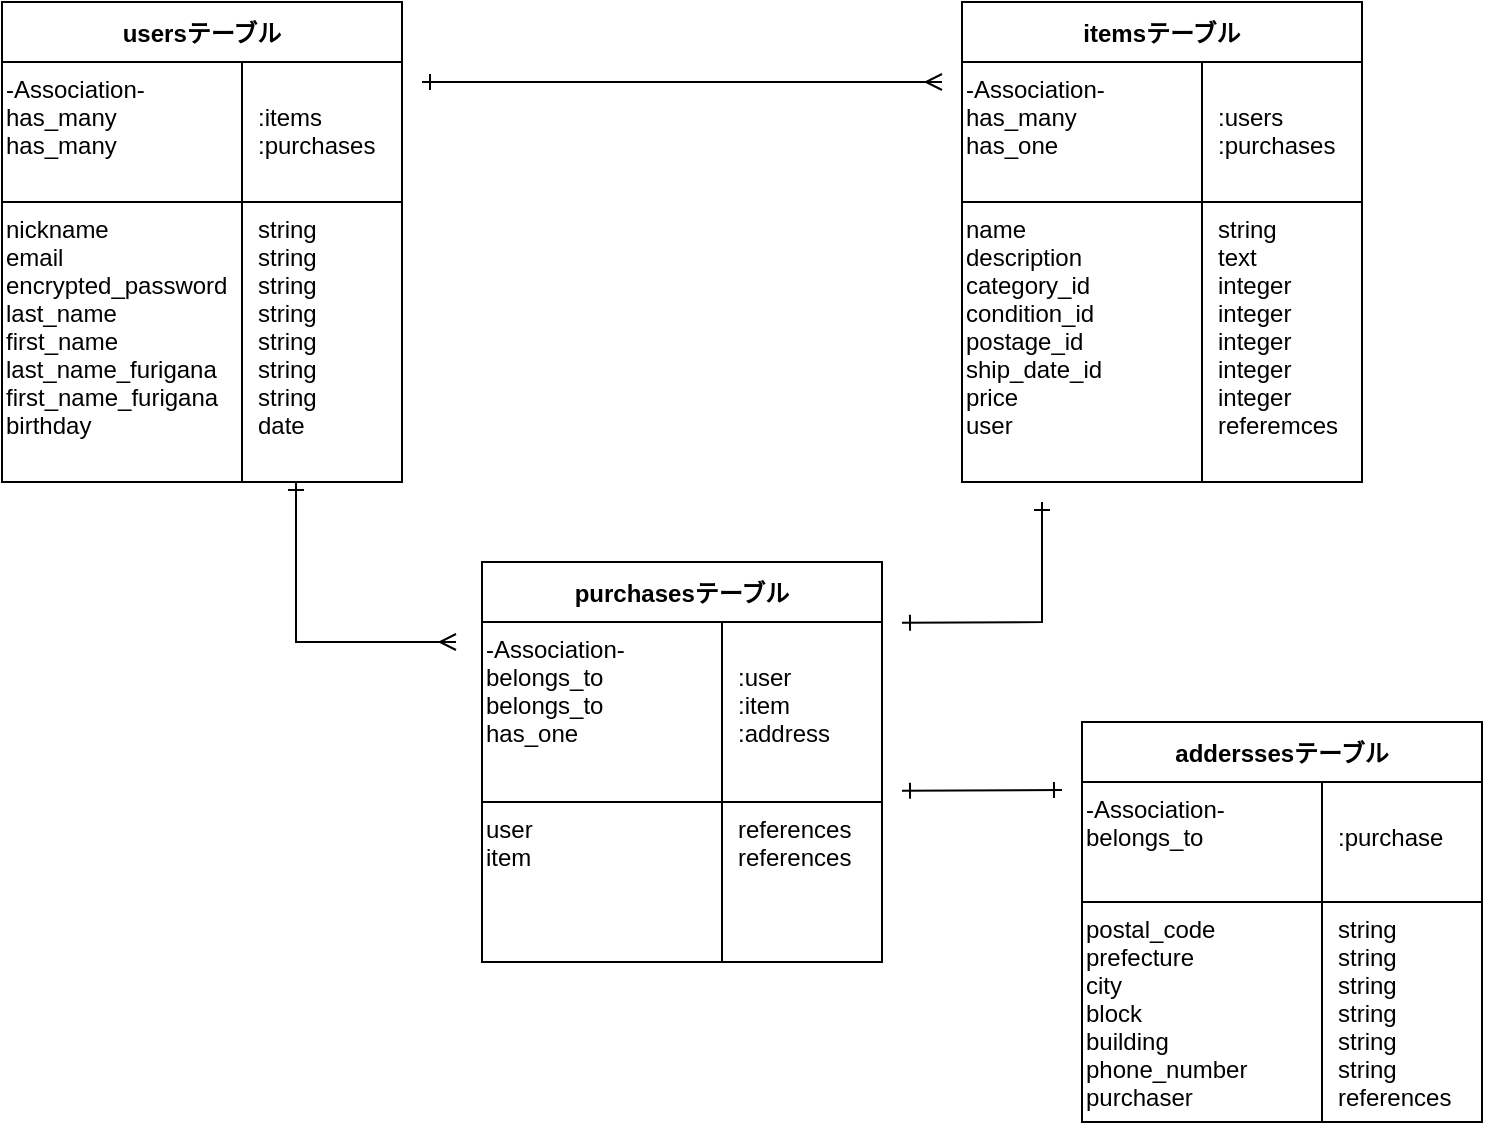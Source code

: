 <mxfile version="13.6.5">
    <diagram id="HcJd7VZhTh514uSZ8uKe" name="ページ1">
        <mxGraphModel dx="827" dy="635" grid="1" gridSize="10" guides="1" tooltips="1" connect="1" arrows="1" fold="1" page="1" pageScale="1" pageWidth="827" pageHeight="1169" math="0" shadow="0">
            <root>
                <mxCell id="0"/>
                <mxCell id="1" parent="0"/>
                <mxCell id="57" value="" style="endArrow=ERone;html=1;rounded=0;startArrow=ERone;startFill=0;endFill=0;" parent="1" edge="1">
                    <mxGeometry relative="1" as="geometry">
                        <mxPoint x="490" y="434.41" as="sourcePoint"/>
                        <mxPoint x="570" y="434" as="targetPoint"/>
                    </mxGeometry>
                </mxCell>
                <mxCell id="61" value="" style="endArrow=ERmany;html=1;rounded=0;startArrow=ERone;startFill=0;endFill=0;" parent="1" edge="1">
                    <mxGeometry relative="1" as="geometry">
                        <mxPoint x="187" y="280" as="sourcePoint"/>
                        <mxPoint x="267" y="360" as="targetPoint"/>
                        <Array as="points">
                            <mxPoint x="187" y="360"/>
                        </Array>
                    </mxGeometry>
                </mxCell>
                <mxCell id="2" value="usersテーブル" style="shape=table;startSize=30;container=1;collapsible=1;childLayout=tableLayout;fixedRows=1;rowLines=0;fontStyle=1;align=center;resizeLast=1;" parent="1" vertex="1">
                    <mxGeometry x="40" y="40" width="200" height="240" as="geometry"/>
                </mxCell>
                <mxCell id="3" value="" style="shape=partialRectangle;collapsible=0;dropTarget=0;pointerEvents=0;fillColor=none;top=0;left=0;bottom=1;right=0;points=[[0,0.5],[1,0.5]];portConstraint=eastwest;" parent="2" vertex="1">
                    <mxGeometry y="30" width="200" height="70" as="geometry"/>
                </mxCell>
                <mxCell id="4" value="-Association-&#10;has_many&#10;has_many" style="shape=partialRectangle;connectable=0;fillColor=none;top=0;left=0;bottom=0;right=0;fontStyle=0;overflow=hidden;verticalAlign=top;align=left;" parent="3" vertex="1">
                    <mxGeometry width="120" height="70" as="geometry"/>
                </mxCell>
                <mxCell id="5" value="&#10;:items&#10;:purchases" style="shape=partialRectangle;connectable=0;fillColor=none;top=0;left=0;bottom=0;right=0;align=left;spacingLeft=6;fontStyle=0;overflow=hidden;verticalAlign=top;" parent="3" vertex="1">
                    <mxGeometry x="120" width="80" height="70" as="geometry"/>
                </mxCell>
                <mxCell id="6" value="" style="shape=partialRectangle;collapsible=0;dropTarget=0;pointerEvents=0;fillColor=none;top=0;left=0;bottom=0;right=0;points=[[0,0.5],[1,0.5]];portConstraint=eastwest;" parent="2" vertex="1">
                    <mxGeometry y="100" width="200" height="140" as="geometry"/>
                </mxCell>
                <mxCell id="7" value="nickname&#10;email&#10;encrypted_password&#10;last_name&#10;first_name&#10;last_name_furigana&#10;first_name_furigana&#10;birthday" style="shape=partialRectangle;connectable=0;fillColor=none;top=0;left=0;bottom=0;right=0;editable=1;overflow=hidden;align=left;verticalAlign=top;" parent="6" vertex="1">
                    <mxGeometry width="120" height="140" as="geometry"/>
                </mxCell>
                <mxCell id="8" value="string&#10;string&#10;string&#10;string&#10;string&#10;string&#10;string&#10;date" style="shape=partialRectangle;connectable=0;fillColor=none;top=0;left=0;bottom=0;right=0;align=left;spacingLeft=6;overflow=hidden;verticalAlign=top;" parent="6" vertex="1">
                    <mxGeometry x="120" width="80" height="140" as="geometry"/>
                </mxCell>
                <mxCell id="35" value="itemsテーブル" style="shape=table;startSize=30;container=1;collapsible=1;childLayout=tableLayout;fixedRows=1;rowLines=0;fontStyle=1;align=center;resizeLast=1;" parent="1" vertex="1">
                    <mxGeometry x="520" y="40" width="200" height="240" as="geometry"/>
                </mxCell>
                <mxCell id="36" value="" style="shape=partialRectangle;collapsible=0;dropTarget=0;pointerEvents=0;fillColor=none;top=0;left=0;bottom=1;right=0;points=[[0,0.5],[1,0.5]];portConstraint=eastwest;" parent="35" vertex="1">
                    <mxGeometry y="30" width="200" height="70" as="geometry"/>
                </mxCell>
                <mxCell id="37" value="-Association-&#10;has_many&#10;has_one" style="shape=partialRectangle;connectable=0;fillColor=none;top=0;left=0;bottom=0;right=0;fontStyle=0;overflow=hidden;verticalAlign=top;align=left;" parent="36" vertex="1">
                    <mxGeometry width="120" height="70" as="geometry"/>
                </mxCell>
                <mxCell id="38" value="&#10;:users&#10;:purchases" style="shape=partialRectangle;connectable=0;fillColor=none;top=0;left=0;bottom=0;right=0;align=left;spacingLeft=6;fontStyle=0;overflow=hidden;verticalAlign=top;" parent="36" vertex="1">
                    <mxGeometry x="120" width="80" height="70" as="geometry"/>
                </mxCell>
                <mxCell id="39" value="" style="shape=partialRectangle;collapsible=0;dropTarget=0;pointerEvents=0;fillColor=none;top=0;left=0;bottom=0;right=0;points=[[0,0.5],[1,0.5]];portConstraint=eastwest;" parent="35" vertex="1">
                    <mxGeometry y="100" width="200" height="140" as="geometry"/>
                </mxCell>
                <mxCell id="40" value="name&#10;description&#10;category_id&#10;condition_id&#10;postage_id&#10;ship_date_id&#10;price&#10;user" style="shape=partialRectangle;connectable=0;fillColor=none;top=0;left=0;bottom=0;right=0;editable=1;overflow=hidden;align=left;verticalAlign=top;" parent="39" vertex="1">
                    <mxGeometry width="120" height="140" as="geometry"/>
                </mxCell>
                <mxCell id="41" value="string&#10;text&#10;integer&#10;integer&#10;integer&#10;integer&#10;integer&#10;referemces" style="shape=partialRectangle;connectable=0;fillColor=none;top=0;left=0;bottom=0;right=0;align=left;spacingLeft=6;overflow=hidden;verticalAlign=top;" parent="39" vertex="1">
                    <mxGeometry x="120" width="80" height="140" as="geometry"/>
                </mxCell>
                <mxCell id="49" value="purchasesテーブル" style="shape=table;startSize=30;container=1;collapsible=1;childLayout=tableLayout;fixedRows=1;rowLines=0;fontStyle=1;align=center;resizeLast=1;" parent="1" vertex="1">
                    <mxGeometry x="280" y="320" width="200" height="200" as="geometry"/>
                </mxCell>
                <mxCell id="50" value="" style="shape=partialRectangle;collapsible=0;dropTarget=0;pointerEvents=0;fillColor=none;top=0;left=0;bottom=1;right=0;points=[[0,0.5],[1,0.5]];portConstraint=eastwest;" parent="49" vertex="1">
                    <mxGeometry y="30" width="200" height="90" as="geometry"/>
                </mxCell>
                <mxCell id="51" value="-Association-&#10;belongs_to&#10;belongs_to&#10;has_one" style="shape=partialRectangle;connectable=0;fillColor=none;top=0;left=0;bottom=0;right=0;fontStyle=0;overflow=hidden;verticalAlign=top;align=left;" parent="50" vertex="1">
                    <mxGeometry width="120" height="90" as="geometry"/>
                </mxCell>
                <mxCell id="52" value="&#10;:user&#10;:item&#10;:address" style="shape=partialRectangle;connectable=0;fillColor=none;top=0;left=0;bottom=0;right=0;align=left;spacingLeft=6;fontStyle=0;overflow=hidden;verticalAlign=top;" parent="50" vertex="1">
                    <mxGeometry x="120" width="80" height="90" as="geometry"/>
                </mxCell>
                <mxCell id="53" value="" style="shape=partialRectangle;collapsible=0;dropTarget=0;pointerEvents=0;fillColor=none;top=0;left=0;bottom=0;right=0;points=[[0,0.5],[1,0.5]];portConstraint=eastwest;" parent="49" vertex="1">
                    <mxGeometry y="120" width="200" height="80" as="geometry"/>
                </mxCell>
                <mxCell id="54" value="user&#10;item" style="shape=partialRectangle;connectable=0;fillColor=none;top=0;left=0;bottom=0;right=0;editable=1;overflow=hidden;align=left;verticalAlign=top;" parent="53" vertex="1">
                    <mxGeometry width="120" height="80" as="geometry"/>
                </mxCell>
                <mxCell id="55" value="references&#10;references" style="shape=partialRectangle;connectable=0;fillColor=none;top=0;left=0;bottom=0;right=0;align=left;spacingLeft=6;overflow=hidden;verticalAlign=top;" parent="53" vertex="1">
                    <mxGeometry x="120" width="80" height="80" as="geometry"/>
                </mxCell>
                <mxCell id="42" value="adderssesテーブル" style="shape=table;startSize=30;container=1;collapsible=1;childLayout=tableLayout;fixedRows=1;rowLines=0;fontStyle=1;align=center;resizeLast=1;" parent="1" vertex="1">
                    <mxGeometry x="580" y="400" width="200" height="200" as="geometry"/>
                </mxCell>
                <mxCell id="43" value="" style="shape=partialRectangle;collapsible=0;dropTarget=0;pointerEvents=0;fillColor=none;top=0;left=0;bottom=1;right=0;points=[[0,0.5],[1,0.5]];portConstraint=eastwest;" parent="42" vertex="1">
                    <mxGeometry y="30" width="200" height="60" as="geometry"/>
                </mxCell>
                <mxCell id="44" value="-Association-&#10;belongs_to" style="shape=partialRectangle;connectable=0;fillColor=none;top=0;left=0;bottom=0;right=0;fontStyle=0;overflow=hidden;verticalAlign=top;align=left;" parent="43" vertex="1">
                    <mxGeometry width="120" height="60" as="geometry"/>
                </mxCell>
                <mxCell id="45" value="&#10;:purchase" style="shape=partialRectangle;connectable=0;fillColor=none;top=0;left=0;bottom=0;right=0;align=left;spacingLeft=6;fontStyle=0;overflow=hidden;verticalAlign=top;" parent="43" vertex="1">
                    <mxGeometry x="120" width="80" height="60" as="geometry"/>
                </mxCell>
                <mxCell id="46" value="" style="shape=partialRectangle;collapsible=0;dropTarget=0;pointerEvents=0;fillColor=none;top=0;left=0;bottom=0;right=0;points=[[0,0.5],[1,0.5]];portConstraint=eastwest;" parent="42" vertex="1">
                    <mxGeometry y="90" width="200" height="110" as="geometry"/>
                </mxCell>
                <mxCell id="47" value="postal_code&#10;prefecture&#10;city&#10;block&#10;building&#10;phone_number&#10;purchaser" style="shape=partialRectangle;connectable=0;fillColor=none;top=0;left=0;bottom=0;right=0;editable=1;overflow=hidden;align=left;verticalAlign=top;" parent="46" vertex="1">
                    <mxGeometry width="120" height="110" as="geometry"/>
                </mxCell>
                <mxCell id="48" value="string&#10;string&#10;string&#10;string&#10;string&#10;string&#10;references" style="shape=partialRectangle;connectable=0;fillColor=none;top=0;left=0;bottom=0;right=0;align=left;spacingLeft=6;overflow=hidden;verticalAlign=top;" parent="46" vertex="1">
                    <mxGeometry x="120" width="80" height="110" as="geometry"/>
                </mxCell>
                <mxCell id="67" value="" style="endArrow=ERone;html=1;rounded=0;startArrow=ERone;startFill=0;endFill=0;" edge="1" parent="1">
                    <mxGeometry relative="1" as="geometry">
                        <mxPoint x="490" y="350.41" as="sourcePoint"/>
                        <mxPoint x="560" y="290" as="targetPoint"/>
                        <Array as="points">
                            <mxPoint x="560" y="350"/>
                        </Array>
                    </mxGeometry>
                </mxCell>
                <mxCell id="68" value="" style="endArrow=ERmany;html=1;rounded=0;startArrow=ERone;startFill=0;endFill=0;" edge="1" parent="1">
                    <mxGeometry relative="1" as="geometry">
                        <mxPoint x="250" y="80" as="sourcePoint"/>
                        <mxPoint x="510" y="80" as="targetPoint"/>
                        <Array as="points"/>
                    </mxGeometry>
                </mxCell>
            </root>
        </mxGraphModel>
    </diagram>
</mxfile>